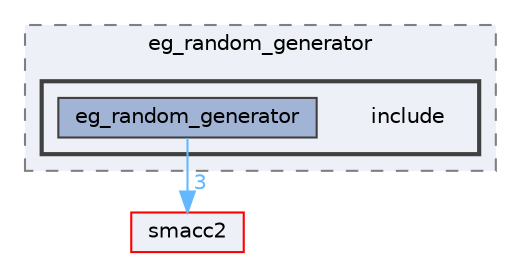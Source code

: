 digraph "smacc2_event_generator_library/eg_random_generator/include"
{
 // LATEX_PDF_SIZE
  bgcolor="transparent";
  edge [fontname=Helvetica,fontsize=10,labelfontname=Helvetica,labelfontsize=10];
  node [fontname=Helvetica,fontsize=10,shape=box,height=0.2,width=0.4];
  compound=true
  subgraph clusterdir_f74ff4efd8b62b45ad0198260132d419 {
    graph [ bgcolor="#edf0f7", pencolor="grey50", label="eg_random_generator", fontname=Helvetica,fontsize=10 style="filled,dashed", URL="dir_f74ff4efd8b62b45ad0198260132d419.html",tooltip=""]
  subgraph clusterdir_df89dbd41c4768cf006b5d0bf89989bf {
    graph [ bgcolor="#edf0f7", pencolor="grey25", label="", fontname=Helvetica,fontsize=10 style="filled,bold", URL="dir_df89dbd41c4768cf006b5d0bf89989bf.html",tooltip=""]
    dir_df89dbd41c4768cf006b5d0bf89989bf [shape=plaintext, label="include"];
  dir_9680e05d9bba7c01c94ee11c474883c7 [label="eg_random_generator", fillcolor="#a2b4d6", color="grey25", style="filled", URL="dir_9680e05d9bba7c01c94ee11c474883c7.html",tooltip=""];
  }
  }
  dir_ce4c19d6108cf5285f3105ec9cd73bf1 [label="smacc2", fillcolor="#edf0f7", color="red", style="filled", URL="dir_ce4c19d6108cf5285f3105ec9cd73bf1.html",tooltip=""];
  dir_9680e05d9bba7c01c94ee11c474883c7->dir_ce4c19d6108cf5285f3105ec9cd73bf1 [headlabel="3", labeldistance=1.5 headhref="dir_000015_000043.html" color="steelblue1" fontcolor="steelblue1"];
}
